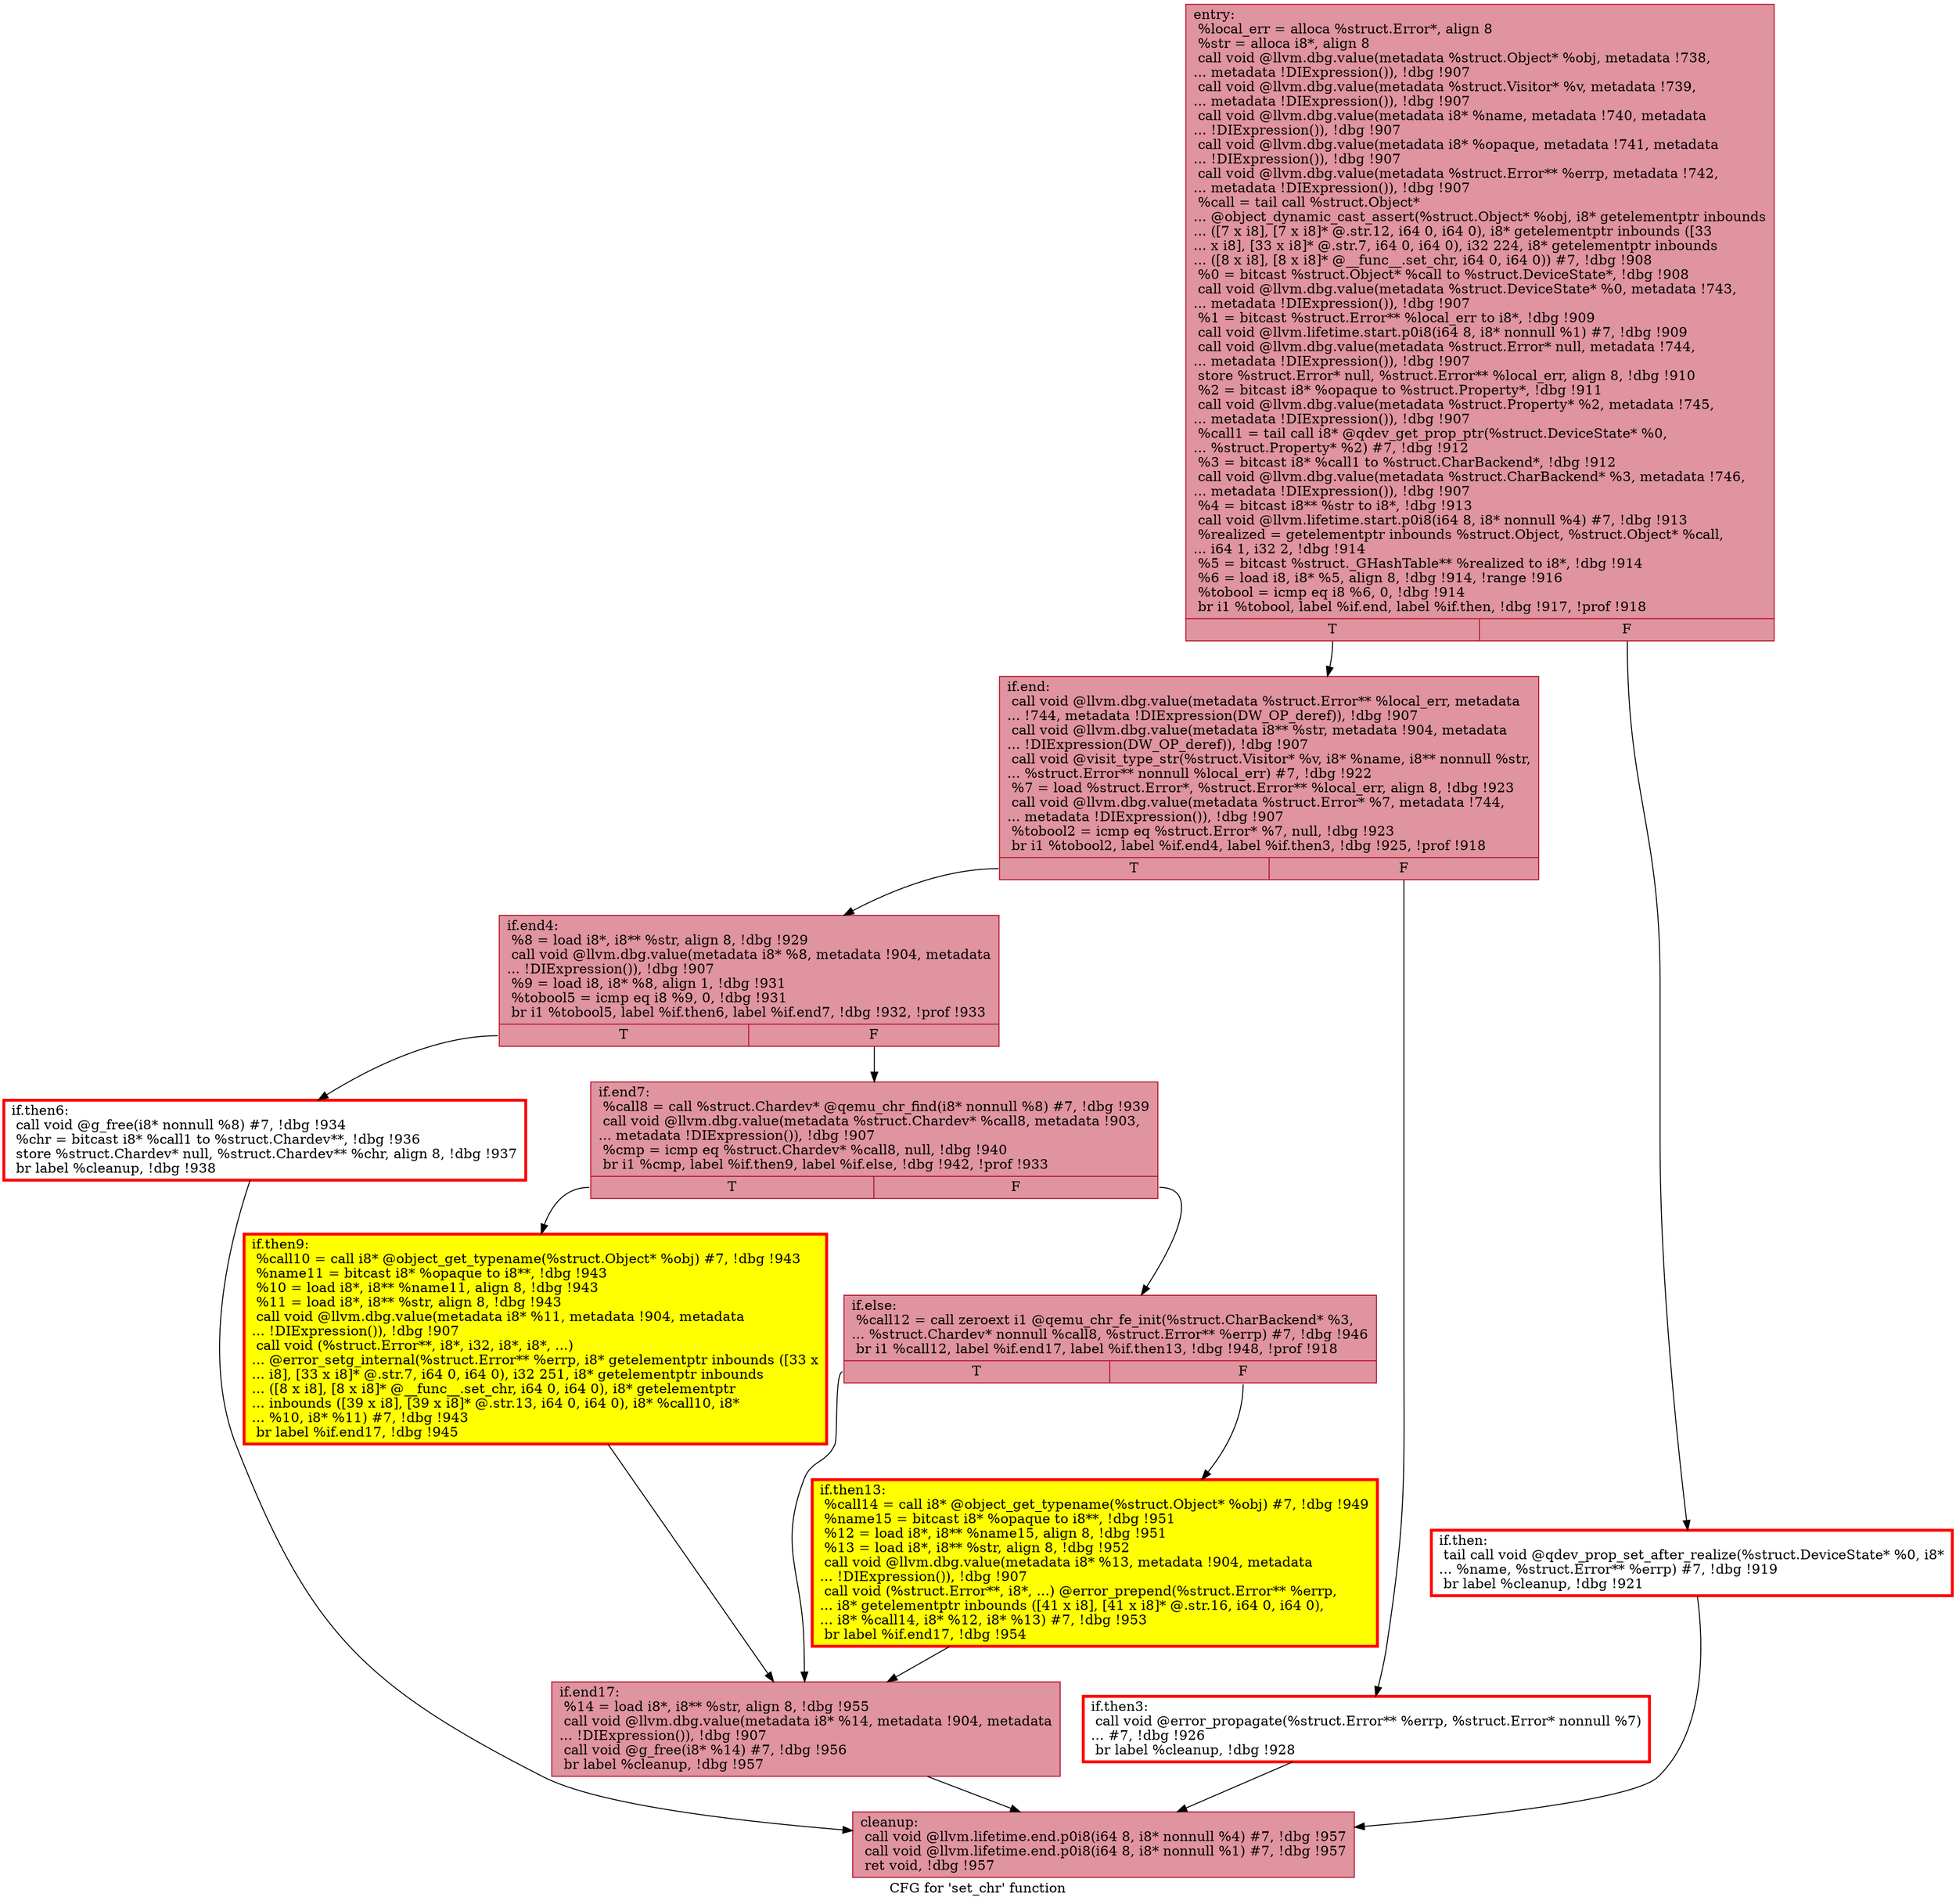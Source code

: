 digraph "CFG for 'set_chr' function" {
	label="CFG for 'set_chr' function";

	Node0x556c18541f60 [shape=record,color="#b70d28ff", style=filled, fillcolor="#b70d2870",label="{entry:\l  %local_err = alloca %struct.Error*, align 8\l  %str = alloca i8*, align 8\l  call void @llvm.dbg.value(metadata %struct.Object* %obj, metadata !738,\l... metadata !DIExpression()), !dbg !907\l  call void @llvm.dbg.value(metadata %struct.Visitor* %v, metadata !739,\l... metadata !DIExpression()), !dbg !907\l  call void @llvm.dbg.value(metadata i8* %name, metadata !740, metadata\l... !DIExpression()), !dbg !907\l  call void @llvm.dbg.value(metadata i8* %opaque, metadata !741, metadata\l... !DIExpression()), !dbg !907\l  call void @llvm.dbg.value(metadata %struct.Error** %errp, metadata !742,\l... metadata !DIExpression()), !dbg !907\l  %call = tail call %struct.Object*\l... @object_dynamic_cast_assert(%struct.Object* %obj, i8* getelementptr inbounds\l... ([7 x i8], [7 x i8]* @.str.12, i64 0, i64 0), i8* getelementptr inbounds ([33\l... x i8], [33 x i8]* @.str.7, i64 0, i64 0), i32 224, i8* getelementptr inbounds\l... ([8 x i8], [8 x i8]* @__func__.set_chr, i64 0, i64 0)) #7, !dbg !908\l  %0 = bitcast %struct.Object* %call to %struct.DeviceState*, !dbg !908\l  call void @llvm.dbg.value(metadata %struct.DeviceState* %0, metadata !743,\l... metadata !DIExpression()), !dbg !907\l  %1 = bitcast %struct.Error** %local_err to i8*, !dbg !909\l  call void @llvm.lifetime.start.p0i8(i64 8, i8* nonnull %1) #7, !dbg !909\l  call void @llvm.dbg.value(metadata %struct.Error* null, metadata !744,\l... metadata !DIExpression()), !dbg !907\l  store %struct.Error* null, %struct.Error** %local_err, align 8, !dbg !910\l  %2 = bitcast i8* %opaque to %struct.Property*, !dbg !911\l  call void @llvm.dbg.value(metadata %struct.Property* %2, metadata !745,\l... metadata !DIExpression()), !dbg !907\l  %call1 = tail call i8* @qdev_get_prop_ptr(%struct.DeviceState* %0,\l... %struct.Property* %2) #7, !dbg !912\l  %3 = bitcast i8* %call1 to %struct.CharBackend*, !dbg !912\l  call void @llvm.dbg.value(metadata %struct.CharBackend* %3, metadata !746,\l... metadata !DIExpression()), !dbg !907\l  %4 = bitcast i8** %str to i8*, !dbg !913\l  call void @llvm.lifetime.start.p0i8(i64 8, i8* nonnull %4) #7, !dbg !913\l  %realized = getelementptr inbounds %struct.Object, %struct.Object* %call,\l... i64 1, i32 2, !dbg !914\l  %5 = bitcast %struct._GHashTable** %realized to i8*, !dbg !914\l  %6 = load i8, i8* %5, align 8, !dbg !914, !range !916\l  %tobool = icmp eq i8 %6, 0, !dbg !914\l  br i1 %tobool, label %if.end, label %if.then, !dbg !917, !prof !918\l|{<s0>T|<s1>F}}"];
	Node0x556c18541f60:s0 -> Node0x556c18586fd0;
	Node0x556c18541f60:s1 -> Node0x556c18586f60;
	Node0x556c18586f60 [shape=record,penwidth=3.0, color="red",label="{if.then:                                          \l  tail call void @qdev_prop_set_after_realize(%struct.DeviceState* %0, i8*\l... %name, %struct.Error** %errp) #7, !dbg !919\l  br label %cleanup, !dbg !921\l}"];
	Node0x556c18586f60 -> Node0x556c185878a0;
	Node0x556c18586fd0 [shape=record,color="#b70d28ff", style=filled, fillcolor="#b70d2870",label="{if.end:                                           \l  call void @llvm.dbg.value(metadata %struct.Error** %local_err, metadata\l... !744, metadata !DIExpression(DW_OP_deref)), !dbg !907\l  call void @llvm.dbg.value(metadata i8** %str, metadata !904, metadata\l... !DIExpression(DW_OP_deref)), !dbg !907\l  call void @visit_type_str(%struct.Visitor* %v, i8* %name, i8** nonnull %str,\l... %struct.Error** nonnull %local_err) #7, !dbg !922\l  %7 = load %struct.Error*, %struct.Error** %local_err, align 8, !dbg !923\l  call void @llvm.dbg.value(metadata %struct.Error* %7, metadata !744,\l... metadata !DIExpression()), !dbg !907\l  %tobool2 = icmp eq %struct.Error* %7, null, !dbg !923\l  br i1 %tobool2, label %if.end4, label %if.then3, !dbg !925, !prof !918\l|{<s0>T|<s1>F}}"];
	Node0x556c18586fd0:s0 -> Node0x556c185882e0;
	Node0x556c18586fd0:s1 -> Node0x556c18588270;
	Node0x556c18588270 [shape=record,penwidth=3.0, color="red",label="{if.then3:                                         \l  call void @error_propagate(%struct.Error** %errp, %struct.Error* nonnull %7)\l... #7, !dbg !926\l  br label %cleanup, !dbg !928\l}"];
	Node0x556c18588270 -> Node0x556c185878a0;
	Node0x556c185882e0 [shape=record,color="#b70d28ff", style=filled, fillcolor="#b70d2870",label="{if.end4:                                          \l  %8 = load i8*, i8** %str, align 8, !dbg !929\l  call void @llvm.dbg.value(metadata i8* %8, metadata !904, metadata\l... !DIExpression()), !dbg !907\l  %9 = load i8, i8* %8, align 1, !dbg !931\l  %tobool5 = icmp eq i8 %9, 0, !dbg !931\l  br i1 %tobool5, label %if.then6, label %if.end7, !dbg !932, !prof !933\l|{<s0>T|<s1>F}}"];
	Node0x556c185882e0:s0 -> Node0x556c18588a50;
	Node0x556c185882e0:s1 -> Node0x556c18588aa0;
	Node0x556c18588a50 [shape=record,penwidth=3.0, color="red",label="{if.then6:                                         \l  call void @g_free(i8* nonnull %8) #7, !dbg !934\l  %chr = bitcast i8* %call1 to %struct.Chardev**, !dbg !936\l  store %struct.Chardev* null, %struct.Chardev** %chr, align 8, !dbg !937\l  br label %cleanup, !dbg !938\l}"];
	Node0x556c18588a50 -> Node0x556c185878a0;
	Node0x556c18588aa0 [shape=record,color="#b70d28ff", style=filled, fillcolor="#b70d2870",label="{if.end7:                                          \l  %call8 = call %struct.Chardev* @qemu_chr_find(i8* nonnull %8) #7, !dbg !939\l  call void @llvm.dbg.value(metadata %struct.Chardev* %call8, metadata !903,\l... metadata !DIExpression()), !dbg !907\l  %cmp = icmp eq %struct.Chardev* %call8, null, !dbg !940\l  br i1 %cmp, label %if.then9, label %if.else, !dbg !942, !prof !933\l|{<s0>T|<s1>F}}"];
	Node0x556c18588aa0:s0 -> Node0x556c18589fc0;
	Node0x556c18588aa0:s1 -> Node0x556c1858a060;
	Node0x556c18589fc0 [shape=record,penwidth=3.0, style="filled", color="red", fillcolor="yellow",label="{if.then9:                                         \l  %call10 = call i8* @object_get_typename(%struct.Object* %obj) #7, !dbg !943\l  %name11 = bitcast i8* %opaque to i8**, !dbg !943\l  %10 = load i8*, i8** %name11, align 8, !dbg !943\l  %11 = load i8*, i8** %str, align 8, !dbg !943\l  call void @llvm.dbg.value(metadata i8* %11, metadata !904, metadata\l... !DIExpression()), !dbg !907\l  call void (%struct.Error**, i8*, i32, i8*, i8*, ...)\l... @error_setg_internal(%struct.Error** %errp, i8* getelementptr inbounds ([33 x\l... i8], [33 x i8]* @.str.7, i64 0, i64 0), i32 251, i8* getelementptr inbounds\l... ([8 x i8], [8 x i8]* @__func__.set_chr, i64 0, i64 0), i8* getelementptr\l... inbounds ([39 x i8], [39 x i8]* @.str.13, i64 0, i64 0), i8* %call10, i8*\l... %10, i8* %11) #7, !dbg !943\l  br label %if.end17, !dbg !945\l}"];
	Node0x556c18589fc0 -> Node0x556c1858a010;
	Node0x556c1858a060 [shape=record,color="#b70d28ff", style=filled, fillcolor="#b70d2870",label="{if.else:                                          \l  %call12 = call zeroext i1 @qemu_chr_fe_init(%struct.CharBackend* %3,\l... %struct.Chardev* nonnull %call8, %struct.Error** %errp) #7, !dbg !946\l  br i1 %call12, label %if.end17, label %if.then13, !dbg !948, !prof !918\l|{<s0>T|<s1>F}}"];
	Node0x556c1858a060:s0 -> Node0x556c1858a010;
	Node0x556c1858a060:s1 -> Node0x556c1858a4c0;
	Node0x556c1858a4c0 [shape=record,penwidth=3.0, style="filled", color="red", fillcolor="yellow",label="{if.then13:                                        \l  %call14 = call i8* @object_get_typename(%struct.Object* %obj) #7, !dbg !949\l  %name15 = bitcast i8* %opaque to i8**, !dbg !951\l  %12 = load i8*, i8** %name15, align 8, !dbg !951\l  %13 = load i8*, i8** %str, align 8, !dbg !952\l  call void @llvm.dbg.value(metadata i8* %13, metadata !904, metadata\l... !DIExpression()), !dbg !907\l  call void (%struct.Error**, i8*, ...) @error_prepend(%struct.Error** %errp,\l... i8* getelementptr inbounds ([41 x i8], [41 x i8]* @.str.16, i64 0, i64 0),\l... i8* %call14, i8* %12, i8* %13) #7, !dbg !953\l  br label %if.end17, !dbg !954\l}"];
	Node0x556c1858a4c0 -> Node0x556c1858a010;
	Node0x556c1858a010 [shape=record,color="#b70d28ff", style=filled, fillcolor="#b70d2870",label="{if.end17:                                         \l  %14 = load i8*, i8** %str, align 8, !dbg !955\l  call void @llvm.dbg.value(metadata i8* %14, metadata !904, metadata\l... !DIExpression()), !dbg !907\l  call void @g_free(i8* %14) #7, !dbg !956\l  br label %cleanup, !dbg !957\l}"];
	Node0x556c1858a010 -> Node0x556c185878a0;
	Node0x556c185878a0 [shape=record,color="#b70d28ff", style=filled, fillcolor="#b70d2870",label="{cleanup:                                          \l  call void @llvm.lifetime.end.p0i8(i64 8, i8* nonnull %4) #7, !dbg !957\l  call void @llvm.lifetime.end.p0i8(i64 8, i8* nonnull %1) #7, !dbg !957\l  ret void, !dbg !957\l}"];
}
